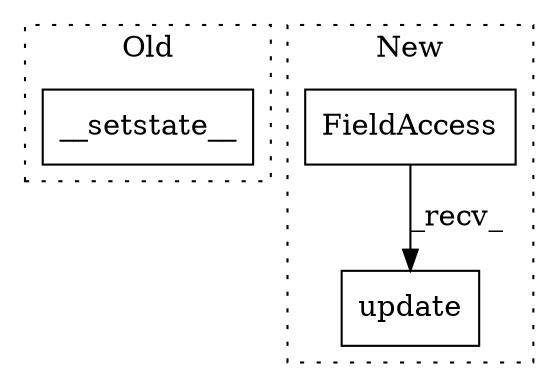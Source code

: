 digraph G {
subgraph cluster0 {
1 [label="__setstate__" a="32" s="2650,2669" l="13,1" shape="box"];
label = "Old";
style="dotted";
}
subgraph cluster1 {
2 [label="update" a="32" s="2442,2461" l="7,1" shape="box"];
3 [label="FieldAccess" a="22" s="2428" l="13" shape="box"];
label = "New";
style="dotted";
}
3 -> 2 [label="_recv_"];
}